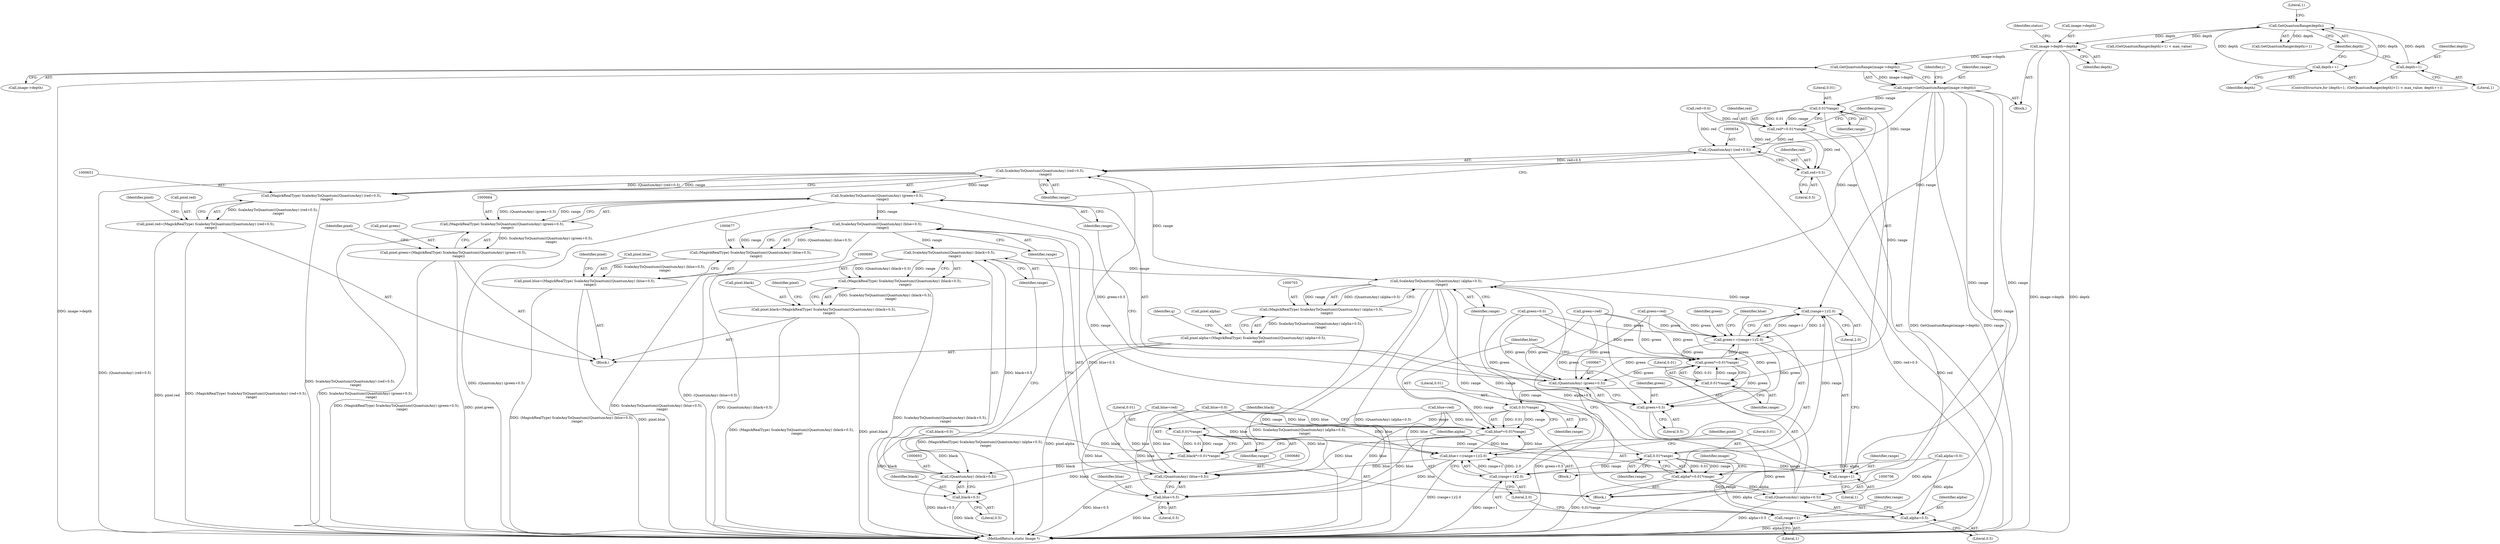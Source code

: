 digraph "0_ImageMagick_83e0f8ffd7eeb7661b0ff83257da23d24ca7f078@pointer" {
"1000285" [label="(Call,image->depth=depth)"];
"1000279" [label="(Call,GetQuantumRange(depth))"];
"1000283" [label="(Call,depth++)"];
"1000274" [label="(Call,depth=1)"];
"1000376" [label="(Call,GetQuantumRange(image->depth))"];
"1000374" [label="(Call,range=GetQuantumRange(image->depth))"];
"1000602" [label="(Call,0.01*range)"];
"1000600" [label="(Call,red*=0.01*range)"];
"1000653" [label="(Call,(QuantumAny) (red+0.5))"];
"1000652" [label="(Call,ScaleAnyToQuantum((QuantumAny) (red+0.5),\n          range))"];
"1000650" [label="(Call,(MagickRealType) ScaleAnyToQuantum((QuantumAny) (red+0.5),\n          range))"];
"1000646" [label="(Call,pixel.red=(MagickRealType) ScaleAnyToQuantum((QuantumAny) (red+0.5),\n          range))"];
"1000665" [label="(Call,ScaleAnyToQuantum((QuantumAny) (green+0.5),\n          range))"];
"1000663" [label="(Call,(MagickRealType) ScaleAnyToQuantum((QuantumAny) (green+0.5),\n          range))"];
"1000659" [label="(Call,pixel.green=(MagickRealType) ScaleAnyToQuantum((QuantumAny) (green+0.5),\n          range))"];
"1000678" [label="(Call,ScaleAnyToQuantum((QuantumAny) (blue+0.5),\n          range))"];
"1000676" [label="(Call,(MagickRealType) ScaleAnyToQuantum((QuantumAny) (blue+0.5),\n          range))"];
"1000672" [label="(Call,pixel.blue=(MagickRealType) ScaleAnyToQuantum((QuantumAny) (blue+0.5),\n          range))"];
"1000691" [label="(Call,ScaleAnyToQuantum((QuantumAny) (black+0.5),\n          range))"];
"1000689" [label="(Call,(MagickRealType) ScaleAnyToQuantum((QuantumAny) (black+0.5),\n          range))"];
"1000685" [label="(Call,pixel.black=(MagickRealType) ScaleAnyToQuantum((QuantumAny) (black+0.5),\n          range))"];
"1000704" [label="(Call,ScaleAnyToQuantum((QuantumAny) (alpha+0.5),\n          range))"];
"1000634" [label="(Call,(range+1)/2.0)"];
"1000632" [label="(Call,green+=(range+1)/2.0)"];
"1000605" [label="(Call,green*=0.01*range)"];
"1000666" [label="(Call,(QuantumAny) (green+0.5))"];
"1000668" [label="(Call,green+0.5)"];
"1000635" [label="(Call,range+1)"];
"1000641" [label="(Call,(range+1)/2.0)"];
"1000639" [label="(Call,blue+=(range+1)/2.0)"];
"1000610" [label="(Call,blue*=0.01*range)"];
"1000679" [label="(Call,(QuantumAny) (blue+0.5))"];
"1000681" [label="(Call,blue+0.5)"];
"1000642" [label="(Call,range+1)"];
"1000702" [label="(Call,(MagickRealType) ScaleAnyToQuantum((QuantumAny) (alpha+0.5),\n          range))"];
"1000698" [label="(Call,pixel.alpha=(MagickRealType) ScaleAnyToQuantum((QuantumAny) (alpha+0.5),\n          range))"];
"1000655" [label="(Call,red+0.5)"];
"1000607" [label="(Call,0.01*range)"];
"1000612" [label="(Call,0.01*range)"];
"1000617" [label="(Call,0.01*range)"];
"1000615" [label="(Call,black*=0.01*range)"];
"1000692" [label="(Call,(QuantumAny) (black+0.5))"];
"1000694" [label="(Call,black+0.5)"];
"1000622" [label="(Call,0.01*range)"];
"1000620" [label="(Call,alpha*=0.01*range)"];
"1000705" [label="(Call,(QuantumAny) (alpha+0.5))"];
"1000707" [label="(Call,alpha+0.5)"];
"1000489" [label="(Call,blue=red)"];
"1000679" [label="(Call,(QuantumAny) (blue+0.5))"];
"1000604" [label="(Identifier,range)"];
"1000700" [label="(Identifier,pixel)"];
"1000657" [label="(Literal,0.5)"];
"1000631" [label="(Block,)"];
"1000382" [label="(Identifier,y)"];
"1000643" [label="(Identifier,range)"];
"1000214" [label="(Block,)"];
"1000377" [label="(Call,image->depth)"];
"1000650" [label="(Call,(MagickRealType) ScaleAnyToQuantum((QuantumAny) (red+0.5),\n          range))"];
"1000605" [label="(Call,green*=0.01*range)"];
"1000624" [label="(Identifier,range)"];
"1000653" [label="(Call,(QuantumAny) (red+0.5))"];
"1000608" [label="(Literal,0.01)"];
"1000408" [label="(Call,black=0.0)"];
"1000374" [label="(Call,range=GetQuantumRange(image->depth))"];
"1000277" [label="(Call,(GetQuantumRange(depth)+1) < max_value)"];
"1000602" [label="(Call,0.01*range)"];
"1000669" [label="(Identifier,green)"];
"1000648" [label="(Identifier,pixel)"];
"1000613" [label="(Literal,0.01)"];
"1000671" [label="(Identifier,range)"];
"1000645" [label="(Literal,2.0)"];
"1000284" [label="(Identifier,depth)"];
"1000699" [label="(Call,pixel.alpha)"];
"1000614" [label="(Identifier,range)"];
"1000708" [label="(Identifier,alpha)"];
"1000639" [label="(Call,blue+=(range+1)/2.0)"];
"1000642" [label="(Call,range+1)"];
"1000670" [label="(Literal,0.5)"];
"1000291" [label="(Identifier,status)"];
"1000712" [label="(Identifier,q)"];
"1000707" [label="(Call,alpha+0.5)"];
"1000622" [label="(Call,0.01*range)"];
"1000641" [label="(Call,(range+1)/2.0)"];
"1000279" [label="(Call,GetQuantumRange(depth))"];
"1000619" [label="(Identifier,range)"];
"1000704" [label="(Call,ScaleAnyToQuantum((QuantumAny) (alpha+0.5),\n          range))"];
"1000405" [label="(Call,blue=0.0)"];
"1000634" [label="(Call,(range+1)/2.0)"];
"1000637" [label="(Literal,1)"];
"1000615" [label="(Call,black*=0.01*range)"];
"1000683" [label="(Literal,0.5)"];
"1000610" [label="(Call,blue*=0.01*range)"];
"1000682" [label="(Identifier,blue)"];
"1000633" [label="(Identifier,green)"];
"1000652" [label="(Call,ScaleAnyToQuantum((QuantumAny) (red+0.5),\n          range))"];
"1000402" [label="(Call,green=0.0)"];
"1000636" [label="(Identifier,range)"];
"1000606" [label="(Identifier,green)"];
"1000411" [label="(Call,alpha=0.0)"];
"1000668" [label="(Call,green+0.5)"];
"1000469" [label="(Call,blue=red)"];
"1000635" [label="(Call,range+1)"];
"1000640" [label="(Identifier,blue)"];
"1000672" [label="(Call,pixel.blue=(MagickRealType) ScaleAnyToQuantum((QuantumAny) (blue+0.5),\n          range))"];
"1000616" [label="(Identifier,black)"];
"1000278" [label="(Call,GetQuantumRange(depth)+1)"];
"1000694" [label="(Call,black+0.5)"];
"1000661" [label="(Identifier,pixel)"];
"1000660" [label="(Call,pixel.green)"];
"1000687" [label="(Identifier,pixel)"];
"1000665" [label="(Call,ScaleAnyToQuantum((QuantumAny) (green+0.5),\n          range))"];
"1000607" [label="(Call,0.01*range)"];
"1000623" [label="(Literal,0.01)"];
"1000276" [label="(Literal,1)"];
"1000684" [label="(Identifier,range)"];
"1000375" [label="(Identifier,range)"];
"1000628" [label="(Identifier,image)"];
"1000656" [label="(Identifier,red)"];
"1000692" [label="(Call,(QuantumAny) (black+0.5))"];
"1000696" [label="(Literal,0.5)"];
"1000618" [label="(Literal,0.01)"];
"1000638" [label="(Literal,2.0)"];
"1000685" [label="(Call,pixel.black=(MagickRealType) ScaleAnyToQuantum((QuantumAny) (black+0.5),\n          range))"];
"1000273" [label="(ControlStructure,for (depth=1; (GetQuantumRange(depth)+1) < max_value; depth++))"];
"1000658" [label="(Identifier,range)"];
"1000601" [label="(Identifier,red)"];
"1000710" [label="(Identifier,range)"];
"1000275" [label="(Identifier,depth)"];
"1000705" [label="(Call,(QuantumAny) (alpha+0.5))"];
"1000647" [label="(Call,pixel.red)"];
"1000617" [label="(Call,0.01*range)"];
"1000663" [label="(Call,(MagickRealType) ScaleAnyToQuantum((QuantumAny) (green+0.5),\n          range))"];
"1000691" [label="(Call,ScaleAnyToQuantum((QuantumAny) (black+0.5),\n          range))"];
"1000621" [label="(Identifier,alpha)"];
"1000695" [label="(Identifier,black)"];
"1000678" [label="(Call,ScaleAnyToQuantum((QuantumAny) (blue+0.5),\n          range))"];
"1000697" [label="(Identifier,range)"];
"1000603" [label="(Literal,0.01)"];
"1000698" [label="(Call,pixel.alpha=(MagickRealType) ScaleAnyToQuantum((QuantumAny) (alpha+0.5),\n          range))"];
"1000655" [label="(Call,red+0.5)"];
"1000280" [label="(Identifier,depth)"];
"1000600" [label="(Call,red*=0.01*range)"];
"1000609" [label="(Identifier,range)"];
"1000646" [label="(Call,pixel.red=(MagickRealType) ScaleAnyToQuantum((QuantumAny) (red+0.5),\n          range))"];
"1000644" [label="(Literal,1)"];
"1000289" [label="(Identifier,depth)"];
"1000285" [label="(Call,image->depth=depth)"];
"1000399" [label="(Call,red=0.0)"];
"1000466" [label="(Call,green=red)"];
"1000681" [label="(Call,blue+0.5)"];
"1000686" [label="(Call,pixel.black)"];
"1000486" [label="(Call,green=red)"];
"1000689" [label="(Call,(MagickRealType) ScaleAnyToQuantum((QuantumAny) (black+0.5),\n          range))"];
"1000283" [label="(Call,depth++)"];
"1000709" [label="(Literal,0.5)"];
"1000376" [label="(Call,GetQuantumRange(image->depth))"];
"1000612" [label="(Call,0.01*range)"];
"1000274" [label="(Call,depth=1)"];
"1000427" [label="(Block,)"];
"1000827" [label="(MethodReturn,static Image *)"];
"1000666" [label="(Call,(QuantumAny) (green+0.5))"];
"1000702" [label="(Call,(MagickRealType) ScaleAnyToQuantum((QuantumAny) (alpha+0.5),\n          range))"];
"1000632" [label="(Call,green+=(range+1)/2.0)"];
"1000673" [label="(Call,pixel.blue)"];
"1000281" [label="(Literal,1)"];
"1000599" [label="(Block,)"];
"1000674" [label="(Identifier,pixel)"];
"1000286" [label="(Call,image->depth)"];
"1000611" [label="(Identifier,blue)"];
"1000659" [label="(Call,pixel.green=(MagickRealType) ScaleAnyToQuantum((QuantumAny) (green+0.5),\n          range))"];
"1000620" [label="(Call,alpha*=0.01*range)"];
"1000676" [label="(Call,(MagickRealType) ScaleAnyToQuantum((QuantumAny) (blue+0.5),\n          range))"];
"1000285" -> "1000214"  [label="AST: "];
"1000285" -> "1000289"  [label="CFG: "];
"1000286" -> "1000285"  [label="AST: "];
"1000289" -> "1000285"  [label="AST: "];
"1000291" -> "1000285"  [label="CFG: "];
"1000285" -> "1000827"  [label="DDG: image->depth"];
"1000285" -> "1000827"  [label="DDG: depth"];
"1000279" -> "1000285"  [label="DDG: depth"];
"1000285" -> "1000376"  [label="DDG: image->depth"];
"1000279" -> "1000278"  [label="AST: "];
"1000279" -> "1000280"  [label="CFG: "];
"1000280" -> "1000279"  [label="AST: "];
"1000281" -> "1000279"  [label="CFG: "];
"1000279" -> "1000277"  [label="DDG: depth"];
"1000279" -> "1000278"  [label="DDG: depth"];
"1000283" -> "1000279"  [label="DDG: depth"];
"1000274" -> "1000279"  [label="DDG: depth"];
"1000279" -> "1000283"  [label="DDG: depth"];
"1000283" -> "1000273"  [label="AST: "];
"1000283" -> "1000284"  [label="CFG: "];
"1000284" -> "1000283"  [label="AST: "];
"1000280" -> "1000283"  [label="CFG: "];
"1000274" -> "1000273"  [label="AST: "];
"1000274" -> "1000276"  [label="CFG: "];
"1000275" -> "1000274"  [label="AST: "];
"1000276" -> "1000274"  [label="AST: "];
"1000280" -> "1000274"  [label="CFG: "];
"1000376" -> "1000374"  [label="AST: "];
"1000376" -> "1000377"  [label="CFG: "];
"1000377" -> "1000376"  [label="AST: "];
"1000374" -> "1000376"  [label="CFG: "];
"1000376" -> "1000827"  [label="DDG: image->depth"];
"1000376" -> "1000374"  [label="DDG: image->depth"];
"1000374" -> "1000214"  [label="AST: "];
"1000375" -> "1000374"  [label="AST: "];
"1000382" -> "1000374"  [label="CFG: "];
"1000374" -> "1000827"  [label="DDG: GetQuantumRange(image->depth)"];
"1000374" -> "1000827"  [label="DDG: range"];
"1000374" -> "1000602"  [label="DDG: range"];
"1000374" -> "1000634"  [label="DDG: range"];
"1000374" -> "1000635"  [label="DDG: range"];
"1000374" -> "1000641"  [label="DDG: range"];
"1000374" -> "1000642"  [label="DDG: range"];
"1000374" -> "1000652"  [label="DDG: range"];
"1000602" -> "1000600"  [label="AST: "];
"1000602" -> "1000604"  [label="CFG: "];
"1000603" -> "1000602"  [label="AST: "];
"1000604" -> "1000602"  [label="AST: "];
"1000600" -> "1000602"  [label="CFG: "];
"1000602" -> "1000600"  [label="DDG: 0.01"];
"1000602" -> "1000600"  [label="DDG: range"];
"1000704" -> "1000602"  [label="DDG: range"];
"1000602" -> "1000607"  [label="DDG: range"];
"1000600" -> "1000599"  [label="AST: "];
"1000601" -> "1000600"  [label="AST: "];
"1000606" -> "1000600"  [label="CFG: "];
"1000399" -> "1000600"  [label="DDG: red"];
"1000600" -> "1000653"  [label="DDG: red"];
"1000600" -> "1000655"  [label="DDG: red"];
"1000653" -> "1000652"  [label="AST: "];
"1000653" -> "1000655"  [label="CFG: "];
"1000654" -> "1000653"  [label="AST: "];
"1000655" -> "1000653"  [label="AST: "];
"1000658" -> "1000653"  [label="CFG: "];
"1000653" -> "1000827"  [label="DDG: red+0.5"];
"1000653" -> "1000652"  [label="DDG: red+0.5"];
"1000399" -> "1000653"  [label="DDG: red"];
"1000652" -> "1000650"  [label="AST: "];
"1000652" -> "1000658"  [label="CFG: "];
"1000658" -> "1000652"  [label="AST: "];
"1000650" -> "1000652"  [label="CFG: "];
"1000652" -> "1000827"  [label="DDG: (QuantumAny) (red+0.5)"];
"1000652" -> "1000650"  [label="DDG: (QuantumAny) (red+0.5)"];
"1000652" -> "1000650"  [label="DDG: range"];
"1000622" -> "1000652"  [label="DDG: range"];
"1000704" -> "1000652"  [label="DDG: range"];
"1000652" -> "1000665"  [label="DDG: range"];
"1000650" -> "1000646"  [label="AST: "];
"1000651" -> "1000650"  [label="AST: "];
"1000646" -> "1000650"  [label="CFG: "];
"1000650" -> "1000827"  [label="DDG: ScaleAnyToQuantum((QuantumAny) (red+0.5),\n          range)"];
"1000650" -> "1000646"  [label="DDG: ScaleAnyToQuantum((QuantumAny) (red+0.5),\n          range)"];
"1000646" -> "1000427"  [label="AST: "];
"1000647" -> "1000646"  [label="AST: "];
"1000661" -> "1000646"  [label="CFG: "];
"1000646" -> "1000827"  [label="DDG: (MagickRealType) ScaleAnyToQuantum((QuantumAny) (red+0.5),\n          range)"];
"1000646" -> "1000827"  [label="DDG: pixel.red"];
"1000665" -> "1000663"  [label="AST: "];
"1000665" -> "1000671"  [label="CFG: "];
"1000666" -> "1000665"  [label="AST: "];
"1000671" -> "1000665"  [label="AST: "];
"1000663" -> "1000665"  [label="CFG: "];
"1000665" -> "1000827"  [label="DDG: (QuantumAny) (green+0.5)"];
"1000665" -> "1000663"  [label="DDG: (QuantumAny) (green+0.5)"];
"1000665" -> "1000663"  [label="DDG: range"];
"1000666" -> "1000665"  [label="DDG: green+0.5"];
"1000665" -> "1000678"  [label="DDG: range"];
"1000663" -> "1000659"  [label="AST: "];
"1000664" -> "1000663"  [label="AST: "];
"1000659" -> "1000663"  [label="CFG: "];
"1000663" -> "1000827"  [label="DDG: ScaleAnyToQuantum((QuantumAny) (green+0.5),\n          range)"];
"1000663" -> "1000659"  [label="DDG: ScaleAnyToQuantum((QuantumAny) (green+0.5),\n          range)"];
"1000659" -> "1000427"  [label="AST: "];
"1000660" -> "1000659"  [label="AST: "];
"1000674" -> "1000659"  [label="CFG: "];
"1000659" -> "1000827"  [label="DDG: (MagickRealType) ScaleAnyToQuantum((QuantumAny) (green+0.5),\n          range)"];
"1000659" -> "1000827"  [label="DDG: pixel.green"];
"1000678" -> "1000676"  [label="AST: "];
"1000678" -> "1000684"  [label="CFG: "];
"1000679" -> "1000678"  [label="AST: "];
"1000684" -> "1000678"  [label="AST: "];
"1000676" -> "1000678"  [label="CFG: "];
"1000678" -> "1000827"  [label="DDG: (QuantumAny) (blue+0.5)"];
"1000678" -> "1000676"  [label="DDG: (QuantumAny) (blue+0.5)"];
"1000678" -> "1000676"  [label="DDG: range"];
"1000679" -> "1000678"  [label="DDG: blue+0.5"];
"1000678" -> "1000691"  [label="DDG: range"];
"1000676" -> "1000672"  [label="AST: "];
"1000677" -> "1000676"  [label="AST: "];
"1000672" -> "1000676"  [label="CFG: "];
"1000676" -> "1000827"  [label="DDG: ScaleAnyToQuantum((QuantumAny) (blue+0.5),\n          range)"];
"1000676" -> "1000672"  [label="DDG: ScaleAnyToQuantum((QuantumAny) (blue+0.5),\n          range)"];
"1000672" -> "1000427"  [label="AST: "];
"1000673" -> "1000672"  [label="AST: "];
"1000687" -> "1000672"  [label="CFG: "];
"1000672" -> "1000827"  [label="DDG: (MagickRealType) ScaleAnyToQuantum((QuantumAny) (blue+0.5),\n          range)"];
"1000672" -> "1000827"  [label="DDG: pixel.blue"];
"1000691" -> "1000689"  [label="AST: "];
"1000691" -> "1000697"  [label="CFG: "];
"1000692" -> "1000691"  [label="AST: "];
"1000697" -> "1000691"  [label="AST: "];
"1000689" -> "1000691"  [label="CFG: "];
"1000691" -> "1000827"  [label="DDG: (QuantumAny) (black+0.5)"];
"1000691" -> "1000689"  [label="DDG: (QuantumAny) (black+0.5)"];
"1000691" -> "1000689"  [label="DDG: range"];
"1000692" -> "1000691"  [label="DDG: black+0.5"];
"1000691" -> "1000704"  [label="DDG: range"];
"1000689" -> "1000685"  [label="AST: "];
"1000690" -> "1000689"  [label="AST: "];
"1000685" -> "1000689"  [label="CFG: "];
"1000689" -> "1000827"  [label="DDG: ScaleAnyToQuantum((QuantumAny) (black+0.5),\n          range)"];
"1000689" -> "1000685"  [label="DDG: ScaleAnyToQuantum((QuantumAny) (black+0.5),\n          range)"];
"1000685" -> "1000427"  [label="AST: "];
"1000686" -> "1000685"  [label="AST: "];
"1000700" -> "1000685"  [label="CFG: "];
"1000685" -> "1000827"  [label="DDG: (MagickRealType) ScaleAnyToQuantum((QuantumAny) (black+0.5),\n          range)"];
"1000685" -> "1000827"  [label="DDG: pixel.black"];
"1000704" -> "1000702"  [label="AST: "];
"1000704" -> "1000710"  [label="CFG: "];
"1000705" -> "1000704"  [label="AST: "];
"1000710" -> "1000704"  [label="AST: "];
"1000702" -> "1000704"  [label="CFG: "];
"1000704" -> "1000827"  [label="DDG: range"];
"1000704" -> "1000827"  [label="DDG: (QuantumAny) (alpha+0.5)"];
"1000704" -> "1000634"  [label="DDG: range"];
"1000704" -> "1000635"  [label="DDG: range"];
"1000704" -> "1000641"  [label="DDG: range"];
"1000704" -> "1000642"  [label="DDG: range"];
"1000704" -> "1000702"  [label="DDG: (QuantumAny) (alpha+0.5)"];
"1000704" -> "1000702"  [label="DDG: range"];
"1000705" -> "1000704"  [label="DDG: alpha+0.5"];
"1000634" -> "1000632"  [label="AST: "];
"1000634" -> "1000638"  [label="CFG: "];
"1000635" -> "1000634"  [label="AST: "];
"1000638" -> "1000634"  [label="AST: "];
"1000632" -> "1000634"  [label="CFG: "];
"1000634" -> "1000632"  [label="DDG: range+1"];
"1000634" -> "1000632"  [label="DDG: 2.0"];
"1000622" -> "1000634"  [label="DDG: range"];
"1000632" -> "1000631"  [label="AST: "];
"1000633" -> "1000632"  [label="AST: "];
"1000640" -> "1000632"  [label="CFG: "];
"1000632" -> "1000605"  [label="DDG: green"];
"1000466" -> "1000632"  [label="DDG: green"];
"1000402" -> "1000632"  [label="DDG: green"];
"1000605" -> "1000632"  [label="DDG: green"];
"1000486" -> "1000632"  [label="DDG: green"];
"1000632" -> "1000666"  [label="DDG: green"];
"1000632" -> "1000668"  [label="DDG: green"];
"1000605" -> "1000599"  [label="AST: "];
"1000605" -> "1000607"  [label="CFG: "];
"1000606" -> "1000605"  [label="AST: "];
"1000607" -> "1000605"  [label="AST: "];
"1000611" -> "1000605"  [label="CFG: "];
"1000607" -> "1000605"  [label="DDG: 0.01"];
"1000607" -> "1000605"  [label="DDG: range"];
"1000466" -> "1000605"  [label="DDG: green"];
"1000402" -> "1000605"  [label="DDG: green"];
"1000486" -> "1000605"  [label="DDG: green"];
"1000605" -> "1000666"  [label="DDG: green"];
"1000605" -> "1000668"  [label="DDG: green"];
"1000666" -> "1000668"  [label="CFG: "];
"1000667" -> "1000666"  [label="AST: "];
"1000668" -> "1000666"  [label="AST: "];
"1000671" -> "1000666"  [label="CFG: "];
"1000666" -> "1000827"  [label="DDG: green+0.5"];
"1000466" -> "1000666"  [label="DDG: green"];
"1000402" -> "1000666"  [label="DDG: green"];
"1000486" -> "1000666"  [label="DDG: green"];
"1000668" -> "1000670"  [label="CFG: "];
"1000669" -> "1000668"  [label="AST: "];
"1000670" -> "1000668"  [label="AST: "];
"1000668" -> "1000827"  [label="DDG: green"];
"1000466" -> "1000668"  [label="DDG: green"];
"1000402" -> "1000668"  [label="DDG: green"];
"1000486" -> "1000668"  [label="DDG: green"];
"1000635" -> "1000637"  [label="CFG: "];
"1000636" -> "1000635"  [label="AST: "];
"1000637" -> "1000635"  [label="AST: "];
"1000638" -> "1000635"  [label="CFG: "];
"1000622" -> "1000635"  [label="DDG: range"];
"1000641" -> "1000639"  [label="AST: "];
"1000641" -> "1000645"  [label="CFG: "];
"1000642" -> "1000641"  [label="AST: "];
"1000645" -> "1000641"  [label="AST: "];
"1000639" -> "1000641"  [label="CFG: "];
"1000641" -> "1000827"  [label="DDG: range+1"];
"1000641" -> "1000639"  [label="DDG: range+1"];
"1000641" -> "1000639"  [label="DDG: 2.0"];
"1000622" -> "1000641"  [label="DDG: range"];
"1000639" -> "1000631"  [label="AST: "];
"1000640" -> "1000639"  [label="AST: "];
"1000648" -> "1000639"  [label="CFG: "];
"1000639" -> "1000827"  [label="DDG: (range+1)/2.0"];
"1000639" -> "1000610"  [label="DDG: blue"];
"1000610" -> "1000639"  [label="DDG: blue"];
"1000489" -> "1000639"  [label="DDG: blue"];
"1000405" -> "1000639"  [label="DDG: blue"];
"1000469" -> "1000639"  [label="DDG: blue"];
"1000639" -> "1000679"  [label="DDG: blue"];
"1000639" -> "1000681"  [label="DDG: blue"];
"1000610" -> "1000599"  [label="AST: "];
"1000610" -> "1000612"  [label="CFG: "];
"1000611" -> "1000610"  [label="AST: "];
"1000612" -> "1000610"  [label="AST: "];
"1000616" -> "1000610"  [label="CFG: "];
"1000612" -> "1000610"  [label="DDG: 0.01"];
"1000612" -> "1000610"  [label="DDG: range"];
"1000489" -> "1000610"  [label="DDG: blue"];
"1000405" -> "1000610"  [label="DDG: blue"];
"1000469" -> "1000610"  [label="DDG: blue"];
"1000610" -> "1000679"  [label="DDG: blue"];
"1000610" -> "1000681"  [label="DDG: blue"];
"1000679" -> "1000681"  [label="CFG: "];
"1000680" -> "1000679"  [label="AST: "];
"1000681" -> "1000679"  [label="AST: "];
"1000684" -> "1000679"  [label="CFG: "];
"1000679" -> "1000827"  [label="DDG: blue+0.5"];
"1000489" -> "1000679"  [label="DDG: blue"];
"1000405" -> "1000679"  [label="DDG: blue"];
"1000469" -> "1000679"  [label="DDG: blue"];
"1000681" -> "1000683"  [label="CFG: "];
"1000682" -> "1000681"  [label="AST: "];
"1000683" -> "1000681"  [label="AST: "];
"1000681" -> "1000827"  [label="DDG: blue"];
"1000489" -> "1000681"  [label="DDG: blue"];
"1000405" -> "1000681"  [label="DDG: blue"];
"1000469" -> "1000681"  [label="DDG: blue"];
"1000642" -> "1000644"  [label="CFG: "];
"1000643" -> "1000642"  [label="AST: "];
"1000644" -> "1000642"  [label="AST: "];
"1000645" -> "1000642"  [label="CFG: "];
"1000622" -> "1000642"  [label="DDG: range"];
"1000702" -> "1000698"  [label="AST: "];
"1000703" -> "1000702"  [label="AST: "];
"1000698" -> "1000702"  [label="CFG: "];
"1000702" -> "1000827"  [label="DDG: ScaleAnyToQuantum((QuantumAny) (alpha+0.5),\n          range)"];
"1000702" -> "1000698"  [label="DDG: ScaleAnyToQuantum((QuantumAny) (alpha+0.5),\n          range)"];
"1000698" -> "1000427"  [label="AST: "];
"1000699" -> "1000698"  [label="AST: "];
"1000712" -> "1000698"  [label="CFG: "];
"1000698" -> "1000827"  [label="DDG: pixel.alpha"];
"1000698" -> "1000827"  [label="DDG: (MagickRealType) ScaleAnyToQuantum((QuantumAny) (alpha+0.5),\n          range)"];
"1000655" -> "1000657"  [label="CFG: "];
"1000656" -> "1000655"  [label="AST: "];
"1000657" -> "1000655"  [label="AST: "];
"1000655" -> "1000827"  [label="DDG: red"];
"1000399" -> "1000655"  [label="DDG: red"];
"1000607" -> "1000609"  [label="CFG: "];
"1000608" -> "1000607"  [label="AST: "];
"1000609" -> "1000607"  [label="AST: "];
"1000607" -> "1000612"  [label="DDG: range"];
"1000612" -> "1000614"  [label="CFG: "];
"1000613" -> "1000612"  [label="AST: "];
"1000614" -> "1000612"  [label="AST: "];
"1000612" -> "1000617"  [label="DDG: range"];
"1000617" -> "1000615"  [label="AST: "];
"1000617" -> "1000619"  [label="CFG: "];
"1000618" -> "1000617"  [label="AST: "];
"1000619" -> "1000617"  [label="AST: "];
"1000615" -> "1000617"  [label="CFG: "];
"1000617" -> "1000615"  [label="DDG: 0.01"];
"1000617" -> "1000615"  [label="DDG: range"];
"1000617" -> "1000622"  [label="DDG: range"];
"1000615" -> "1000599"  [label="AST: "];
"1000616" -> "1000615"  [label="AST: "];
"1000621" -> "1000615"  [label="CFG: "];
"1000408" -> "1000615"  [label="DDG: black"];
"1000615" -> "1000692"  [label="DDG: black"];
"1000615" -> "1000694"  [label="DDG: black"];
"1000692" -> "1000694"  [label="CFG: "];
"1000693" -> "1000692"  [label="AST: "];
"1000694" -> "1000692"  [label="AST: "];
"1000697" -> "1000692"  [label="CFG: "];
"1000692" -> "1000827"  [label="DDG: black+0.5"];
"1000408" -> "1000692"  [label="DDG: black"];
"1000694" -> "1000696"  [label="CFG: "];
"1000695" -> "1000694"  [label="AST: "];
"1000696" -> "1000694"  [label="AST: "];
"1000694" -> "1000827"  [label="DDG: black"];
"1000408" -> "1000694"  [label="DDG: black"];
"1000622" -> "1000620"  [label="AST: "];
"1000622" -> "1000624"  [label="CFG: "];
"1000623" -> "1000622"  [label="AST: "];
"1000624" -> "1000622"  [label="AST: "];
"1000620" -> "1000622"  [label="CFG: "];
"1000622" -> "1000620"  [label="DDG: 0.01"];
"1000622" -> "1000620"  [label="DDG: range"];
"1000620" -> "1000599"  [label="AST: "];
"1000621" -> "1000620"  [label="AST: "];
"1000628" -> "1000620"  [label="CFG: "];
"1000620" -> "1000827"  [label="DDG: 0.01*range"];
"1000411" -> "1000620"  [label="DDG: alpha"];
"1000620" -> "1000705"  [label="DDG: alpha"];
"1000620" -> "1000707"  [label="DDG: alpha"];
"1000705" -> "1000707"  [label="CFG: "];
"1000706" -> "1000705"  [label="AST: "];
"1000707" -> "1000705"  [label="AST: "];
"1000710" -> "1000705"  [label="CFG: "];
"1000705" -> "1000827"  [label="DDG: alpha+0.5"];
"1000411" -> "1000705"  [label="DDG: alpha"];
"1000707" -> "1000709"  [label="CFG: "];
"1000708" -> "1000707"  [label="AST: "];
"1000709" -> "1000707"  [label="AST: "];
"1000707" -> "1000827"  [label="DDG: alpha"];
"1000411" -> "1000707"  [label="DDG: alpha"];
}
